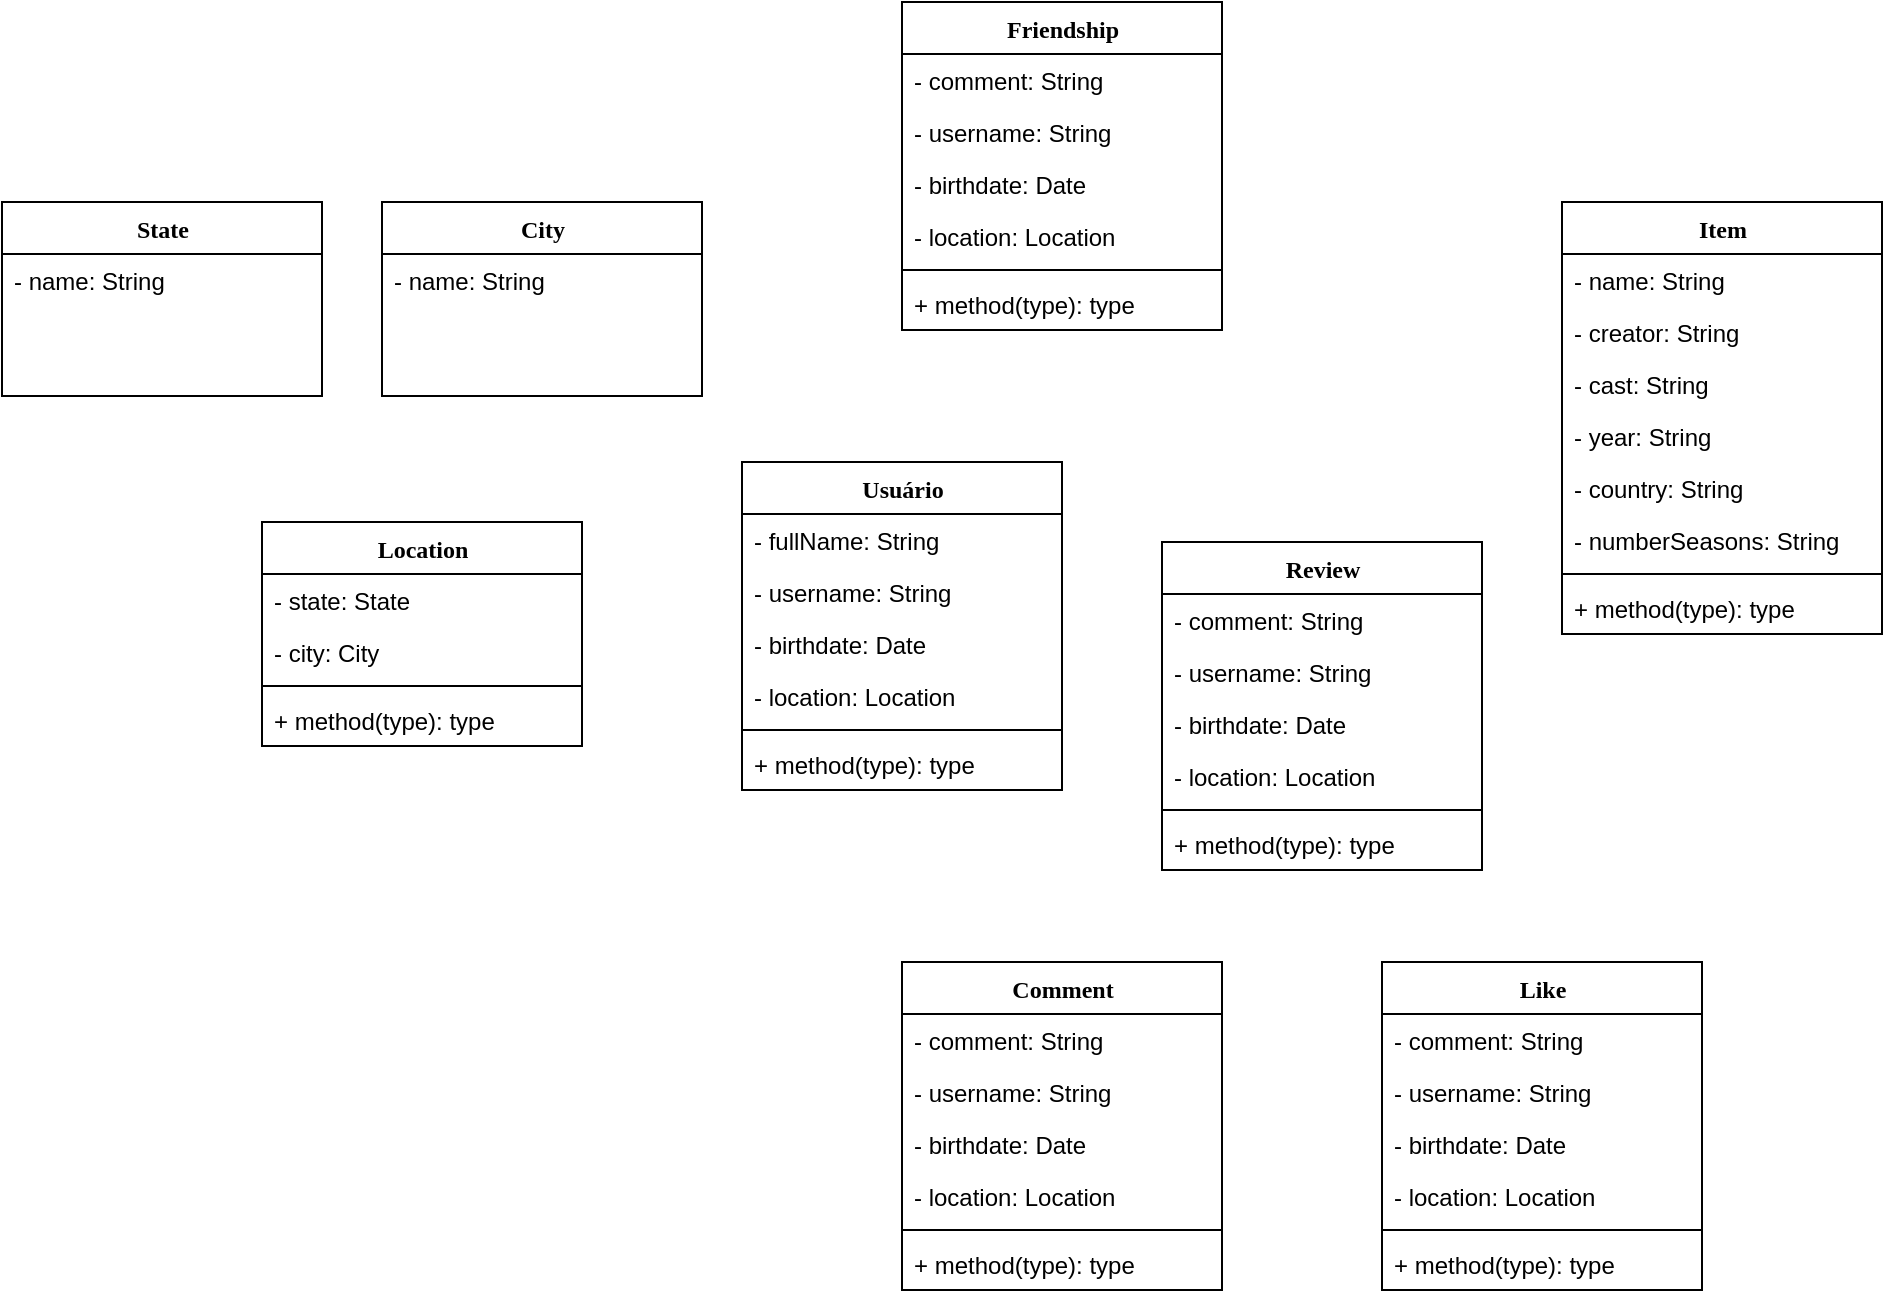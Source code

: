 <mxfile version="14.4.6"><diagram name="Page-1" id="9f46799a-70d6-7492-0946-bef42562c5a5"><mxGraphModel dx="786" dy="819" grid="1" gridSize="10" guides="1" tooltips="1" connect="1" arrows="1" fold="1" page="1" pageScale="1" pageWidth="1100" pageHeight="850" background="#ffffff" math="0" shadow="0"><root><mxCell id="0"/><mxCell id="1" parent="0"/><mxCell id="78961159f06e98e8-30" value="Usuário" style="swimlane;html=1;fontStyle=1;align=center;verticalAlign=top;childLayout=stackLayout;horizontal=1;startSize=26;horizontalStack=0;resizeParent=1;resizeLast=0;collapsible=1;marginBottom=0;swimlaneFillColor=#ffffff;rounded=0;shadow=0;comic=0;labelBackgroundColor=none;strokeWidth=1;fillColor=none;fontFamily=Verdana;fontSize=12" parent="1" vertex="1"><mxGeometry x="390" y="290" width="160" height="164" as="geometry"/></mxCell><mxCell id="78961159f06e98e8-31" value="- fullName: String" style="text;html=1;strokeColor=none;fillColor=none;align=left;verticalAlign=top;spacingLeft=4;spacingRight=4;whiteSpace=wrap;overflow=hidden;rotatable=0;points=[[0,0.5],[1,0.5]];portConstraint=eastwest;" parent="78961159f06e98e8-30" vertex="1"><mxGeometry y="26" width="160" height="26" as="geometry"/></mxCell><mxCell id="78961159f06e98e8-33" value="- username: String" style="text;html=1;strokeColor=none;fillColor=none;align=left;verticalAlign=top;spacingLeft=4;spacingRight=4;whiteSpace=wrap;overflow=hidden;rotatable=0;points=[[0,0.5],[1,0.5]];portConstraint=eastwest;" parent="78961159f06e98e8-30" vertex="1"><mxGeometry y="52" width="160" height="26" as="geometry"/></mxCell><mxCell id="78961159f06e98e8-36" value="- birthdate: Date" style="text;html=1;strokeColor=none;fillColor=none;align=left;verticalAlign=top;spacingLeft=4;spacingRight=4;whiteSpace=wrap;overflow=hidden;rotatable=0;points=[[0,0.5],[1,0.5]];portConstraint=eastwest;" parent="78961159f06e98e8-30" vertex="1"><mxGeometry y="78" width="160" height="26" as="geometry"/></mxCell><mxCell id="Gpiy8-x2oROMD59eeBzY-20" value="- location: Location" style="text;html=1;strokeColor=none;fillColor=none;align=left;verticalAlign=top;spacingLeft=4;spacingRight=4;whiteSpace=wrap;overflow=hidden;rotatable=0;points=[[0,0.5],[1,0.5]];portConstraint=eastwest;" vertex="1" parent="78961159f06e98e8-30"><mxGeometry y="104" width="160" height="26" as="geometry"/></mxCell><mxCell id="78961159f06e98e8-38" value="" style="line;html=1;strokeWidth=1;fillColor=none;align=left;verticalAlign=middle;spacingTop=-1;spacingLeft=3;spacingRight=3;rotatable=0;labelPosition=right;points=[];portConstraint=eastwest;" parent="78961159f06e98e8-30" vertex="1"><mxGeometry y="130" width="160" height="8" as="geometry"/></mxCell><mxCell id="78961159f06e98e8-39" value="+ method(type): type" style="text;html=1;strokeColor=none;fillColor=none;align=left;verticalAlign=top;spacingLeft=4;spacingRight=4;whiteSpace=wrap;overflow=hidden;rotatable=0;points=[[0,0.5],[1,0.5]];portConstraint=eastwest;" parent="78961159f06e98e8-30" vertex="1"><mxGeometry y="138" width="160" height="26" as="geometry"/></mxCell><mxCell id="Gpiy8-x2oROMD59eeBzY-4" value="Location" style="swimlane;html=1;fontStyle=1;align=center;verticalAlign=top;childLayout=stackLayout;horizontal=1;startSize=26;horizontalStack=0;resizeParent=1;resizeLast=0;collapsible=1;marginBottom=0;swimlaneFillColor=#ffffff;rounded=0;shadow=0;comic=0;labelBackgroundColor=none;strokeWidth=1;fillColor=none;fontFamily=Verdana;fontSize=12" vertex="1" parent="1"><mxGeometry x="150" y="320" width="160" height="112" as="geometry"/></mxCell><mxCell id="Gpiy8-x2oROMD59eeBzY-5" value="- state: State" style="text;html=1;strokeColor=none;fillColor=none;align=left;verticalAlign=top;spacingLeft=4;spacingRight=4;whiteSpace=wrap;overflow=hidden;rotatable=0;points=[[0,0.5],[1,0.5]];portConstraint=eastwest;" vertex="1" parent="Gpiy8-x2oROMD59eeBzY-4"><mxGeometry y="26" width="160" height="26" as="geometry"/></mxCell><mxCell id="Gpiy8-x2oROMD59eeBzY-19" value="- city: City" style="text;html=1;strokeColor=none;fillColor=none;align=left;verticalAlign=top;spacingLeft=4;spacingRight=4;whiteSpace=wrap;overflow=hidden;rotatable=0;points=[[0,0.5],[1,0.5]];portConstraint=eastwest;" vertex="1" parent="Gpiy8-x2oROMD59eeBzY-4"><mxGeometry y="52" width="160" height="26" as="geometry"/></mxCell><mxCell id="Gpiy8-x2oROMD59eeBzY-8" value="" style="line;html=1;strokeWidth=1;fillColor=none;align=left;verticalAlign=middle;spacingTop=-1;spacingLeft=3;spacingRight=3;rotatable=0;labelPosition=right;points=[];portConstraint=eastwest;" vertex="1" parent="Gpiy8-x2oROMD59eeBzY-4"><mxGeometry y="78" width="160" height="8" as="geometry"/></mxCell><mxCell id="Gpiy8-x2oROMD59eeBzY-9" value="+ method(type): type" style="text;html=1;strokeColor=none;fillColor=none;align=left;verticalAlign=top;spacingLeft=4;spacingRight=4;whiteSpace=wrap;overflow=hidden;rotatable=0;points=[[0,0.5],[1,0.5]];portConstraint=eastwest;" vertex="1" parent="Gpiy8-x2oROMD59eeBzY-4"><mxGeometry y="86" width="160" height="26" as="geometry"/></mxCell><mxCell id="Gpiy8-x2oROMD59eeBzY-11" value="State" style="swimlane;html=1;fontStyle=1;align=center;verticalAlign=top;childLayout=stackLayout;horizontal=1;startSize=26;horizontalStack=0;resizeParent=1;resizeLast=0;collapsible=1;marginBottom=0;swimlaneFillColor=#ffffff;rounded=0;shadow=0;comic=0;labelBackgroundColor=none;strokeWidth=1;fillColor=none;fontFamily=Verdana;fontSize=12" vertex="1" parent="1"><mxGeometry x="20" y="160" width="160" height="97" as="geometry"/></mxCell><mxCell id="Gpiy8-x2oROMD59eeBzY-12" value="- name: String" style="text;html=1;strokeColor=none;fillColor=none;align=left;verticalAlign=top;spacingLeft=4;spacingRight=4;whiteSpace=wrap;overflow=hidden;rotatable=0;points=[[0,0.5],[1,0.5]];portConstraint=eastwest;" vertex="1" parent="Gpiy8-x2oROMD59eeBzY-11"><mxGeometry y="26" width="160" height="26" as="geometry"/></mxCell><mxCell id="Gpiy8-x2oROMD59eeBzY-15" value="City" style="swimlane;html=1;fontStyle=1;align=center;verticalAlign=top;childLayout=stackLayout;horizontal=1;startSize=26;horizontalStack=0;resizeParent=1;resizeLast=0;collapsible=1;marginBottom=0;swimlaneFillColor=#ffffff;rounded=0;shadow=0;comic=0;labelBackgroundColor=none;strokeWidth=1;fillColor=none;fontFamily=Verdana;fontSize=12" vertex="1" parent="1"><mxGeometry x="210" y="160" width="160" height="97" as="geometry"/></mxCell><mxCell id="Gpiy8-x2oROMD59eeBzY-16" value="- name: String" style="text;html=1;strokeColor=none;fillColor=none;align=left;verticalAlign=top;spacingLeft=4;spacingRight=4;whiteSpace=wrap;overflow=hidden;rotatable=0;points=[[0,0.5],[1,0.5]];portConstraint=eastwest;" vertex="1" parent="Gpiy8-x2oROMD59eeBzY-15"><mxGeometry y="26" width="160" height="26" as="geometry"/></mxCell><mxCell id="Gpiy8-x2oROMD59eeBzY-21" value="Item" style="swimlane;html=1;fontStyle=1;align=center;verticalAlign=top;childLayout=stackLayout;horizontal=1;startSize=26;horizontalStack=0;resizeParent=1;resizeLast=0;collapsible=1;marginBottom=0;swimlaneFillColor=#ffffff;rounded=0;shadow=0;comic=0;labelBackgroundColor=none;strokeWidth=1;fillColor=none;fontFamily=Verdana;fontSize=12" vertex="1" parent="1"><mxGeometry x="800" y="160" width="160" height="216" as="geometry"/></mxCell><mxCell id="Gpiy8-x2oROMD59eeBzY-22" value="- name: String" style="text;html=1;strokeColor=none;fillColor=none;align=left;verticalAlign=top;spacingLeft=4;spacingRight=4;whiteSpace=wrap;overflow=hidden;rotatable=0;points=[[0,0.5],[1,0.5]];portConstraint=eastwest;" vertex="1" parent="Gpiy8-x2oROMD59eeBzY-21"><mxGeometry y="26" width="160" height="26" as="geometry"/></mxCell><mxCell id="Gpiy8-x2oROMD59eeBzY-23" value="- creator: String" style="text;html=1;strokeColor=none;fillColor=none;align=left;verticalAlign=top;spacingLeft=4;spacingRight=4;whiteSpace=wrap;overflow=hidden;rotatable=0;points=[[0,0.5],[1,0.5]];portConstraint=eastwest;" vertex="1" parent="Gpiy8-x2oROMD59eeBzY-21"><mxGeometry y="52" width="160" height="26" as="geometry"/></mxCell><mxCell id="Gpiy8-x2oROMD59eeBzY-24" value="- cast: String" style="text;html=1;strokeColor=none;fillColor=none;align=left;verticalAlign=top;spacingLeft=4;spacingRight=4;whiteSpace=wrap;overflow=hidden;rotatable=0;points=[[0,0.5],[1,0.5]];portConstraint=eastwest;" vertex="1" parent="Gpiy8-x2oROMD59eeBzY-21"><mxGeometry y="78" width="160" height="26" as="geometry"/></mxCell><mxCell id="Gpiy8-x2oROMD59eeBzY-25" value="- year: String" style="text;html=1;strokeColor=none;fillColor=none;align=left;verticalAlign=top;spacingLeft=4;spacingRight=4;whiteSpace=wrap;overflow=hidden;rotatable=0;points=[[0,0.5],[1,0.5]];portConstraint=eastwest;" vertex="1" parent="Gpiy8-x2oROMD59eeBzY-21"><mxGeometry y="104" width="160" height="26" as="geometry"/></mxCell><mxCell id="Gpiy8-x2oROMD59eeBzY-35" value="- country: String" style="text;html=1;strokeColor=none;fillColor=none;align=left;verticalAlign=top;spacingLeft=4;spacingRight=4;whiteSpace=wrap;overflow=hidden;rotatable=0;points=[[0,0.5],[1,0.5]];portConstraint=eastwest;" vertex="1" parent="Gpiy8-x2oROMD59eeBzY-21"><mxGeometry y="130" width="160" height="26" as="geometry"/></mxCell><mxCell id="Gpiy8-x2oROMD59eeBzY-36" value="- numberSeasons: String" style="text;html=1;strokeColor=none;fillColor=none;align=left;verticalAlign=top;spacingLeft=4;spacingRight=4;whiteSpace=wrap;overflow=hidden;rotatable=0;points=[[0,0.5],[1,0.5]];portConstraint=eastwest;" vertex="1" parent="Gpiy8-x2oROMD59eeBzY-21"><mxGeometry y="156" width="160" height="26" as="geometry"/></mxCell><mxCell id="Gpiy8-x2oROMD59eeBzY-26" value="" style="line;html=1;strokeWidth=1;fillColor=none;align=left;verticalAlign=middle;spacingTop=-1;spacingLeft=3;spacingRight=3;rotatable=0;labelPosition=right;points=[];portConstraint=eastwest;" vertex="1" parent="Gpiy8-x2oROMD59eeBzY-21"><mxGeometry y="182" width="160" height="8" as="geometry"/></mxCell><mxCell id="Gpiy8-x2oROMD59eeBzY-27" value="+ method(type): type" style="text;html=1;strokeColor=none;fillColor=none;align=left;verticalAlign=top;spacingLeft=4;spacingRight=4;whiteSpace=wrap;overflow=hidden;rotatable=0;points=[[0,0.5],[1,0.5]];portConstraint=eastwest;" vertex="1" parent="Gpiy8-x2oROMD59eeBzY-21"><mxGeometry y="190" width="160" height="26" as="geometry"/></mxCell><mxCell id="Gpiy8-x2oROMD59eeBzY-28" value="Review" style="swimlane;html=1;fontStyle=1;align=center;verticalAlign=top;childLayout=stackLayout;horizontal=1;startSize=26;horizontalStack=0;resizeParent=1;resizeLast=0;collapsible=1;marginBottom=0;swimlaneFillColor=#ffffff;rounded=0;shadow=0;comic=0;labelBackgroundColor=none;strokeWidth=1;fillColor=none;fontFamily=Verdana;fontSize=12" vertex="1" parent="1"><mxGeometry x="600" y="330" width="160" height="164" as="geometry"/></mxCell><mxCell id="Gpiy8-x2oROMD59eeBzY-29" value="- comment: String" style="text;html=1;strokeColor=none;fillColor=none;align=left;verticalAlign=top;spacingLeft=4;spacingRight=4;whiteSpace=wrap;overflow=hidden;rotatable=0;points=[[0,0.5],[1,0.5]];portConstraint=eastwest;" vertex="1" parent="Gpiy8-x2oROMD59eeBzY-28"><mxGeometry y="26" width="160" height="26" as="geometry"/></mxCell><mxCell id="Gpiy8-x2oROMD59eeBzY-30" value="- username: String" style="text;html=1;strokeColor=none;fillColor=none;align=left;verticalAlign=top;spacingLeft=4;spacingRight=4;whiteSpace=wrap;overflow=hidden;rotatable=0;points=[[0,0.5],[1,0.5]];portConstraint=eastwest;" vertex="1" parent="Gpiy8-x2oROMD59eeBzY-28"><mxGeometry y="52" width="160" height="26" as="geometry"/></mxCell><mxCell id="Gpiy8-x2oROMD59eeBzY-31" value="- birthdate: Date" style="text;html=1;strokeColor=none;fillColor=none;align=left;verticalAlign=top;spacingLeft=4;spacingRight=4;whiteSpace=wrap;overflow=hidden;rotatable=0;points=[[0,0.5],[1,0.5]];portConstraint=eastwest;" vertex="1" parent="Gpiy8-x2oROMD59eeBzY-28"><mxGeometry y="78" width="160" height="26" as="geometry"/></mxCell><mxCell id="Gpiy8-x2oROMD59eeBzY-32" value="- location: Location" style="text;html=1;strokeColor=none;fillColor=none;align=left;verticalAlign=top;spacingLeft=4;spacingRight=4;whiteSpace=wrap;overflow=hidden;rotatable=0;points=[[0,0.5],[1,0.5]];portConstraint=eastwest;" vertex="1" parent="Gpiy8-x2oROMD59eeBzY-28"><mxGeometry y="104" width="160" height="26" as="geometry"/></mxCell><mxCell id="Gpiy8-x2oROMD59eeBzY-33" value="" style="line;html=1;strokeWidth=1;fillColor=none;align=left;verticalAlign=middle;spacingTop=-1;spacingLeft=3;spacingRight=3;rotatable=0;labelPosition=right;points=[];portConstraint=eastwest;" vertex="1" parent="Gpiy8-x2oROMD59eeBzY-28"><mxGeometry y="130" width="160" height="8" as="geometry"/></mxCell><mxCell id="Gpiy8-x2oROMD59eeBzY-34" value="+ method(type): type" style="text;html=1;strokeColor=none;fillColor=none;align=left;verticalAlign=top;spacingLeft=4;spacingRight=4;whiteSpace=wrap;overflow=hidden;rotatable=0;points=[[0,0.5],[1,0.5]];portConstraint=eastwest;" vertex="1" parent="Gpiy8-x2oROMD59eeBzY-28"><mxGeometry y="138" width="160" height="26" as="geometry"/></mxCell><mxCell id="Gpiy8-x2oROMD59eeBzY-38" value="Comment" style="swimlane;html=1;fontStyle=1;align=center;verticalAlign=top;childLayout=stackLayout;horizontal=1;startSize=26;horizontalStack=0;resizeParent=1;resizeLast=0;collapsible=1;marginBottom=0;swimlaneFillColor=#ffffff;rounded=0;shadow=0;comic=0;labelBackgroundColor=none;strokeWidth=1;fillColor=none;fontFamily=Verdana;fontSize=12" vertex="1" parent="1"><mxGeometry x="470" y="540" width="160" height="164" as="geometry"/></mxCell><mxCell id="Gpiy8-x2oROMD59eeBzY-39" value="- comment: String" style="text;html=1;strokeColor=none;fillColor=none;align=left;verticalAlign=top;spacingLeft=4;spacingRight=4;whiteSpace=wrap;overflow=hidden;rotatable=0;points=[[0,0.5],[1,0.5]];portConstraint=eastwest;" vertex="1" parent="Gpiy8-x2oROMD59eeBzY-38"><mxGeometry y="26" width="160" height="26" as="geometry"/></mxCell><mxCell id="Gpiy8-x2oROMD59eeBzY-40" value="- username: String" style="text;html=1;strokeColor=none;fillColor=none;align=left;verticalAlign=top;spacingLeft=4;spacingRight=4;whiteSpace=wrap;overflow=hidden;rotatable=0;points=[[0,0.5],[1,0.5]];portConstraint=eastwest;" vertex="1" parent="Gpiy8-x2oROMD59eeBzY-38"><mxGeometry y="52" width="160" height="26" as="geometry"/></mxCell><mxCell id="Gpiy8-x2oROMD59eeBzY-41" value="- birthdate: Date" style="text;html=1;strokeColor=none;fillColor=none;align=left;verticalAlign=top;spacingLeft=4;spacingRight=4;whiteSpace=wrap;overflow=hidden;rotatable=0;points=[[0,0.5],[1,0.5]];portConstraint=eastwest;" vertex="1" parent="Gpiy8-x2oROMD59eeBzY-38"><mxGeometry y="78" width="160" height="26" as="geometry"/></mxCell><mxCell id="Gpiy8-x2oROMD59eeBzY-42" value="- location: Location" style="text;html=1;strokeColor=none;fillColor=none;align=left;verticalAlign=top;spacingLeft=4;spacingRight=4;whiteSpace=wrap;overflow=hidden;rotatable=0;points=[[0,0.5],[1,0.5]];portConstraint=eastwest;" vertex="1" parent="Gpiy8-x2oROMD59eeBzY-38"><mxGeometry y="104" width="160" height="26" as="geometry"/></mxCell><mxCell id="Gpiy8-x2oROMD59eeBzY-43" value="" style="line;html=1;strokeWidth=1;fillColor=none;align=left;verticalAlign=middle;spacingTop=-1;spacingLeft=3;spacingRight=3;rotatable=0;labelPosition=right;points=[];portConstraint=eastwest;" vertex="1" parent="Gpiy8-x2oROMD59eeBzY-38"><mxGeometry y="130" width="160" height="8" as="geometry"/></mxCell><mxCell id="Gpiy8-x2oROMD59eeBzY-44" value="+ method(type): type" style="text;html=1;strokeColor=none;fillColor=none;align=left;verticalAlign=top;spacingLeft=4;spacingRight=4;whiteSpace=wrap;overflow=hidden;rotatable=0;points=[[0,0.5],[1,0.5]];portConstraint=eastwest;" vertex="1" parent="Gpiy8-x2oROMD59eeBzY-38"><mxGeometry y="138" width="160" height="26" as="geometry"/></mxCell><mxCell id="Gpiy8-x2oROMD59eeBzY-45" value="Like" style="swimlane;html=1;fontStyle=1;align=center;verticalAlign=top;childLayout=stackLayout;horizontal=1;startSize=26;horizontalStack=0;resizeParent=1;resizeLast=0;collapsible=1;marginBottom=0;swimlaneFillColor=#ffffff;rounded=0;shadow=0;comic=0;labelBackgroundColor=none;strokeWidth=1;fillColor=none;fontFamily=Verdana;fontSize=12" vertex="1" parent="1"><mxGeometry x="710" y="540" width="160" height="164" as="geometry"/></mxCell><mxCell id="Gpiy8-x2oROMD59eeBzY-46" value="- comment: String" style="text;html=1;strokeColor=none;fillColor=none;align=left;verticalAlign=top;spacingLeft=4;spacingRight=4;whiteSpace=wrap;overflow=hidden;rotatable=0;points=[[0,0.5],[1,0.5]];portConstraint=eastwest;" vertex="1" parent="Gpiy8-x2oROMD59eeBzY-45"><mxGeometry y="26" width="160" height="26" as="geometry"/></mxCell><mxCell id="Gpiy8-x2oROMD59eeBzY-47" value="- username: String" style="text;html=1;strokeColor=none;fillColor=none;align=left;verticalAlign=top;spacingLeft=4;spacingRight=4;whiteSpace=wrap;overflow=hidden;rotatable=0;points=[[0,0.5],[1,0.5]];portConstraint=eastwest;" vertex="1" parent="Gpiy8-x2oROMD59eeBzY-45"><mxGeometry y="52" width="160" height="26" as="geometry"/></mxCell><mxCell id="Gpiy8-x2oROMD59eeBzY-48" value="- birthdate: Date" style="text;html=1;strokeColor=none;fillColor=none;align=left;verticalAlign=top;spacingLeft=4;spacingRight=4;whiteSpace=wrap;overflow=hidden;rotatable=0;points=[[0,0.5],[1,0.5]];portConstraint=eastwest;" vertex="1" parent="Gpiy8-x2oROMD59eeBzY-45"><mxGeometry y="78" width="160" height="26" as="geometry"/></mxCell><mxCell id="Gpiy8-x2oROMD59eeBzY-49" value="- location: Location" style="text;html=1;strokeColor=none;fillColor=none;align=left;verticalAlign=top;spacingLeft=4;spacingRight=4;whiteSpace=wrap;overflow=hidden;rotatable=0;points=[[0,0.5],[1,0.5]];portConstraint=eastwest;" vertex="1" parent="Gpiy8-x2oROMD59eeBzY-45"><mxGeometry y="104" width="160" height="26" as="geometry"/></mxCell><mxCell id="Gpiy8-x2oROMD59eeBzY-50" value="" style="line;html=1;strokeWidth=1;fillColor=none;align=left;verticalAlign=middle;spacingTop=-1;spacingLeft=3;spacingRight=3;rotatable=0;labelPosition=right;points=[];portConstraint=eastwest;" vertex="1" parent="Gpiy8-x2oROMD59eeBzY-45"><mxGeometry y="130" width="160" height="8" as="geometry"/></mxCell><mxCell id="Gpiy8-x2oROMD59eeBzY-51" value="+ method(type): type" style="text;html=1;strokeColor=none;fillColor=none;align=left;verticalAlign=top;spacingLeft=4;spacingRight=4;whiteSpace=wrap;overflow=hidden;rotatable=0;points=[[0,0.5],[1,0.5]];portConstraint=eastwest;" vertex="1" parent="Gpiy8-x2oROMD59eeBzY-45"><mxGeometry y="138" width="160" height="26" as="geometry"/></mxCell><mxCell id="Gpiy8-x2oROMD59eeBzY-52" value="Friendship" style="swimlane;html=1;fontStyle=1;align=center;verticalAlign=top;childLayout=stackLayout;horizontal=1;startSize=26;horizontalStack=0;resizeParent=1;resizeLast=0;collapsible=1;marginBottom=0;swimlaneFillColor=#ffffff;rounded=0;shadow=0;comic=0;labelBackgroundColor=none;strokeWidth=1;fillColor=none;fontFamily=Verdana;fontSize=12" vertex="1" parent="1"><mxGeometry x="470" y="60" width="160" height="164" as="geometry"/></mxCell><mxCell id="Gpiy8-x2oROMD59eeBzY-53" value="- comment: String" style="text;html=1;strokeColor=none;fillColor=none;align=left;verticalAlign=top;spacingLeft=4;spacingRight=4;whiteSpace=wrap;overflow=hidden;rotatable=0;points=[[0,0.5],[1,0.5]];portConstraint=eastwest;" vertex="1" parent="Gpiy8-x2oROMD59eeBzY-52"><mxGeometry y="26" width="160" height="26" as="geometry"/></mxCell><mxCell id="Gpiy8-x2oROMD59eeBzY-54" value="- username: String" style="text;html=1;strokeColor=none;fillColor=none;align=left;verticalAlign=top;spacingLeft=4;spacingRight=4;whiteSpace=wrap;overflow=hidden;rotatable=0;points=[[0,0.5],[1,0.5]];portConstraint=eastwest;" vertex="1" parent="Gpiy8-x2oROMD59eeBzY-52"><mxGeometry y="52" width="160" height="26" as="geometry"/></mxCell><mxCell id="Gpiy8-x2oROMD59eeBzY-55" value="- birthdate: Date" style="text;html=1;strokeColor=none;fillColor=none;align=left;verticalAlign=top;spacingLeft=4;spacingRight=4;whiteSpace=wrap;overflow=hidden;rotatable=0;points=[[0,0.5],[1,0.5]];portConstraint=eastwest;" vertex="1" parent="Gpiy8-x2oROMD59eeBzY-52"><mxGeometry y="78" width="160" height="26" as="geometry"/></mxCell><mxCell id="Gpiy8-x2oROMD59eeBzY-56" value="- location: Location" style="text;html=1;strokeColor=none;fillColor=none;align=left;verticalAlign=top;spacingLeft=4;spacingRight=4;whiteSpace=wrap;overflow=hidden;rotatable=0;points=[[0,0.5],[1,0.5]];portConstraint=eastwest;" vertex="1" parent="Gpiy8-x2oROMD59eeBzY-52"><mxGeometry y="104" width="160" height="26" as="geometry"/></mxCell><mxCell id="Gpiy8-x2oROMD59eeBzY-57" value="" style="line;html=1;strokeWidth=1;fillColor=none;align=left;verticalAlign=middle;spacingTop=-1;spacingLeft=3;spacingRight=3;rotatable=0;labelPosition=right;points=[];portConstraint=eastwest;" vertex="1" parent="Gpiy8-x2oROMD59eeBzY-52"><mxGeometry y="130" width="160" height="8" as="geometry"/></mxCell><mxCell id="Gpiy8-x2oROMD59eeBzY-58" value="+ method(type): type" style="text;html=1;strokeColor=none;fillColor=none;align=left;verticalAlign=top;spacingLeft=4;spacingRight=4;whiteSpace=wrap;overflow=hidden;rotatable=0;points=[[0,0.5],[1,0.5]];portConstraint=eastwest;" vertex="1" parent="Gpiy8-x2oROMD59eeBzY-52"><mxGeometry y="138" width="160" height="26" as="geometry"/></mxCell></root></mxGraphModel></diagram></mxfile>